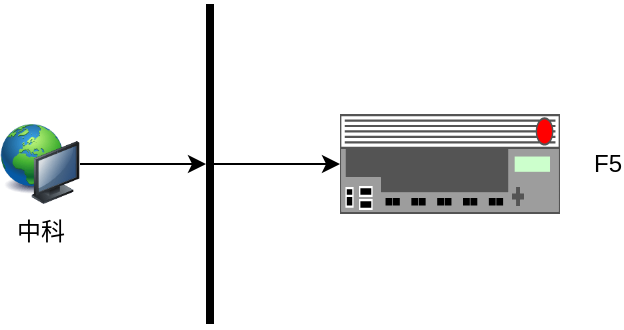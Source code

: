 <mxfile version="14.9.5" type="github">
  <diagram id="WI9T0HZ2pTsCkuznbFz-" name="Page-1">
    <mxGraphModel dx="1038" dy="547" grid="1" gridSize="10" guides="1" tooltips="1" connect="1" arrows="1" fold="1" page="1" pageScale="1" pageWidth="1169" pageHeight="827" math="0" shadow="0">
      <root>
        <mxCell id="0" />
        <mxCell id="1" parent="0" />
        <mxCell id="CjTgLH3chODo_smRKOSB-4" style="edgeStyle=orthogonalEdgeStyle;rounded=0;orthogonalLoop=1;jettySize=auto;html=1;" edge="1" parent="1" source="CjTgLH3chODo_smRKOSB-2" target="CjTgLH3chODo_smRKOSB-3">
          <mxGeometry relative="1" as="geometry" />
        </mxCell>
        <mxCell id="CjTgLH3chODo_smRKOSB-2" value="中科" style="image;html=1;image=img/lib/clip_art/computers/Network_128x128.png" vertex="1" parent="1">
          <mxGeometry x="140" y="140" width="40" height="40" as="geometry" />
        </mxCell>
        <mxCell id="CjTgLH3chODo_smRKOSB-9" style="edgeStyle=orthogonalEdgeStyle;rounded=0;orthogonalLoop=1;jettySize=auto;html=1;" edge="1" parent="1" source="CjTgLH3chODo_smRKOSB-3" target="CjTgLH3chODo_smRKOSB-6">
          <mxGeometry relative="1" as="geometry" />
        </mxCell>
        <mxCell id="CjTgLH3chODo_smRKOSB-3" value="" style="line;strokeWidth=4;direction=south;html=1;perimeter=backbonePerimeter;points=[];outlineConnect=0;" vertex="1" parent="1">
          <mxGeometry x="240" y="80" width="10" height="160" as="geometry" />
        </mxCell>
        <mxCell id="CjTgLH3chODo_smRKOSB-6" value="F5" style="strokeColor=#666666;html=1;labelPosition=right;align=left;spacingLeft=15;shadow=0;dashed=0;outlineConnect=0;shape=mxgraph.rack.f5.big_ip_110x0;" vertex="1" parent="1">
          <mxGeometry x="310" y="135" width="110" height="50" as="geometry" />
        </mxCell>
      </root>
    </mxGraphModel>
  </diagram>
</mxfile>
